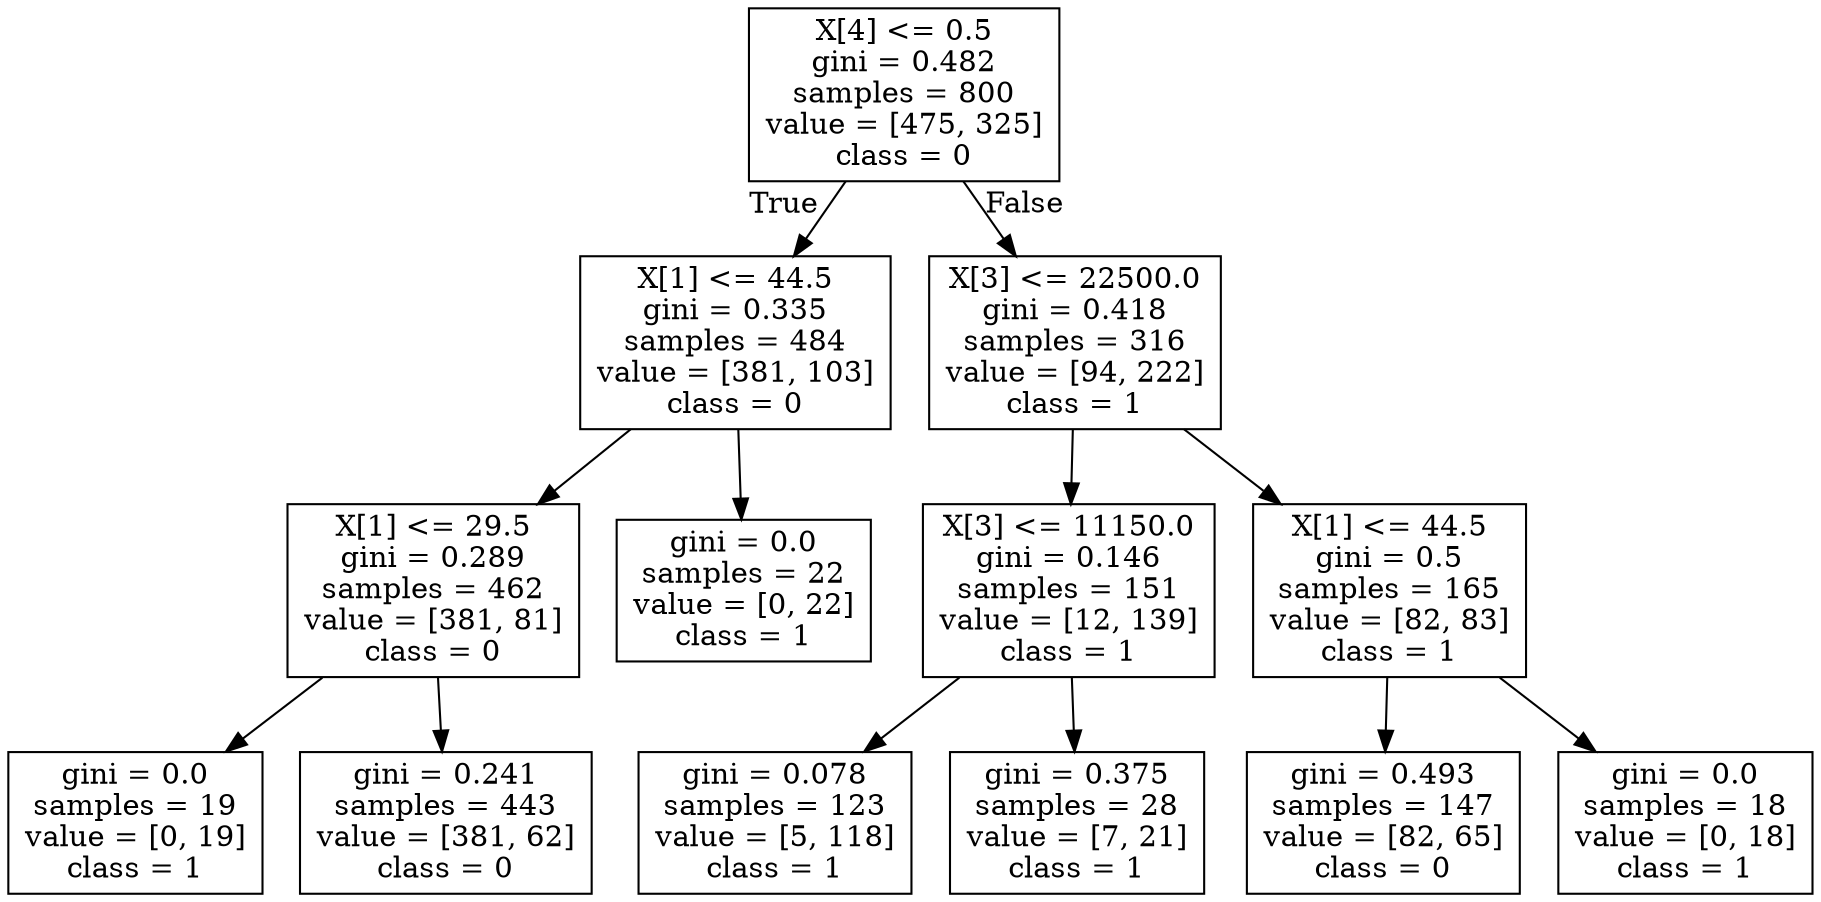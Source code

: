 digraph Tree {
node [shape=box] ;
0 [label="X[4] <= 0.5\ngini = 0.482\nsamples = 800\nvalue = [475, 325]\nclass = 0"] ;
1 [label="X[1] <= 44.5\ngini = 0.335\nsamples = 484\nvalue = [381, 103]\nclass = 0"] ;
0 -> 1 [labeldistance=2.5, labelangle=45, headlabel="True"] ;
2 [label="X[1] <= 29.5\ngini = 0.289\nsamples = 462\nvalue = [381, 81]\nclass = 0"] ;
1 -> 2 ;
3 [label="gini = 0.0\nsamples = 19\nvalue = [0, 19]\nclass = 1"] ;
2 -> 3 ;
4 [label="gini = 0.241\nsamples = 443\nvalue = [381, 62]\nclass = 0"] ;
2 -> 4 ;
5 [label="gini = 0.0\nsamples = 22\nvalue = [0, 22]\nclass = 1"] ;
1 -> 5 ;
6 [label="X[3] <= 22500.0\ngini = 0.418\nsamples = 316\nvalue = [94, 222]\nclass = 1"] ;
0 -> 6 [labeldistance=2.5, labelangle=-45, headlabel="False"] ;
7 [label="X[3] <= 11150.0\ngini = 0.146\nsamples = 151\nvalue = [12, 139]\nclass = 1"] ;
6 -> 7 ;
8 [label="gini = 0.078\nsamples = 123\nvalue = [5, 118]\nclass = 1"] ;
7 -> 8 ;
9 [label="gini = 0.375\nsamples = 28\nvalue = [7, 21]\nclass = 1"] ;
7 -> 9 ;
10 [label="X[1] <= 44.5\ngini = 0.5\nsamples = 165\nvalue = [82, 83]\nclass = 1"] ;
6 -> 10 ;
11 [label="gini = 0.493\nsamples = 147\nvalue = [82, 65]\nclass = 0"] ;
10 -> 11 ;
12 [label="gini = 0.0\nsamples = 18\nvalue = [0, 18]\nclass = 1"] ;
10 -> 12 ;
}
